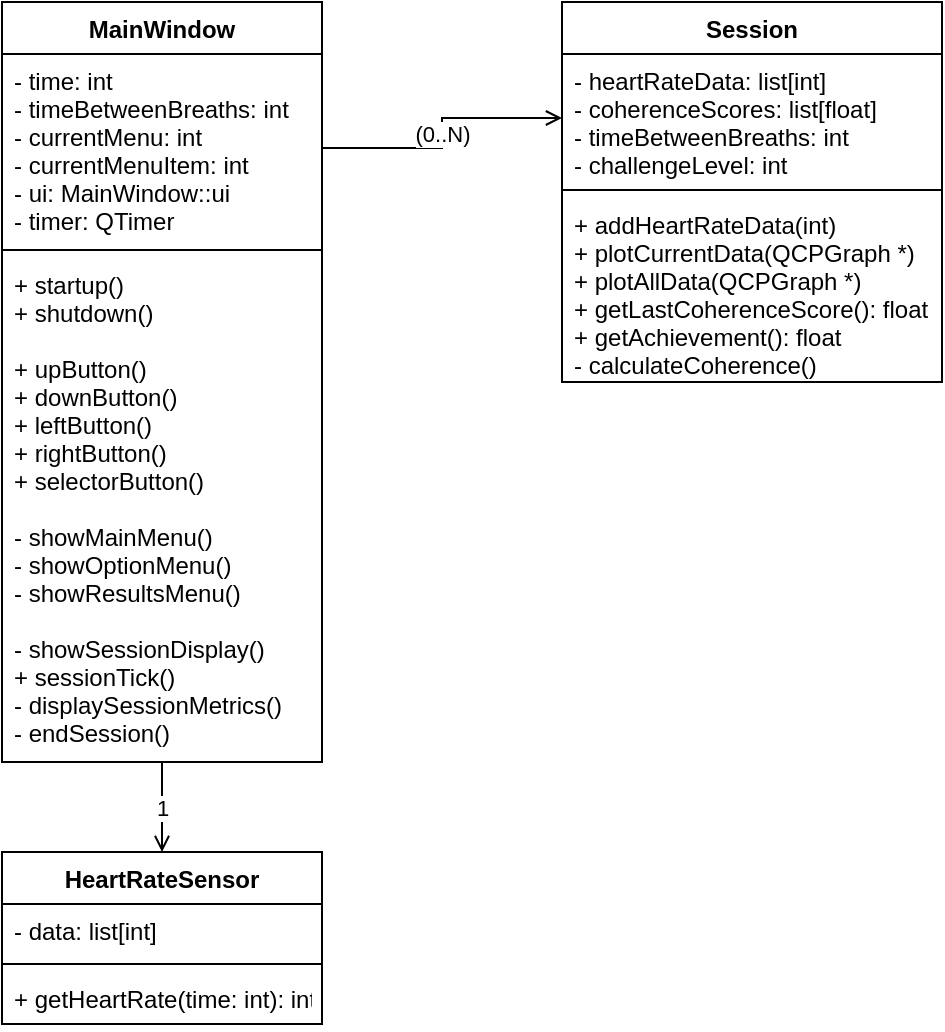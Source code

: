 <mxfile version="21.1.2" type="device" pages="3">
  <diagram name="ClassDiagram" id="OpX_t3y_IsBbCTH2UWJ8">
    <mxGraphModel dx="601" dy="855" grid="1" gridSize="10" guides="1" tooltips="1" connect="1" arrows="1" fold="1" page="1" pageScale="1" pageWidth="827" pageHeight="1169" math="0" shadow="0">
      <root>
        <mxCell id="0" />
        <mxCell id="1" parent="0" />
        <mxCell id="EWSRVD2sGRY8WV-Tls8I-1" value="MainWindow" style="swimlane;fontStyle=1;align=center;verticalAlign=top;childLayout=stackLayout;horizontal=1;startSize=26;horizontalStack=0;resizeParent=1;resizeParentMax=0;resizeLast=0;collapsible=1;marginBottom=0;" parent="1" vertex="1">
          <mxGeometry x="120" y="160" width="160" height="380" as="geometry" />
        </mxCell>
        <mxCell id="EWSRVD2sGRY8WV-Tls8I-2" value="- time: int&#xa;- timeBetweenBreaths: int&#xa;- currentMenu: int&#xa;- currentMenuItem: int&#xa;- ui: MainWindow::ui&#xa;- timer: QTimer" style="text;strokeColor=none;fillColor=none;align=left;verticalAlign=top;spacingLeft=4;spacingRight=4;overflow=hidden;rotatable=0;points=[[0,0.5],[1,0.5]];portConstraint=eastwest;" parent="EWSRVD2sGRY8WV-Tls8I-1" vertex="1">
          <mxGeometry y="26" width="160" height="94" as="geometry" />
        </mxCell>
        <mxCell id="EWSRVD2sGRY8WV-Tls8I-3" value="" style="line;strokeWidth=1;fillColor=none;align=left;verticalAlign=middle;spacingTop=-1;spacingLeft=3;spacingRight=3;rotatable=0;labelPosition=right;points=[];portConstraint=eastwest;strokeColor=inherit;" parent="EWSRVD2sGRY8WV-Tls8I-1" vertex="1">
          <mxGeometry y="120" width="160" height="8" as="geometry" />
        </mxCell>
        <mxCell id="EWSRVD2sGRY8WV-Tls8I-4" value="+ startup()&#xa;+ shutdown()&#xa;&#xa;+ upButton()&#xa;+ downButton()&#xa;+ leftButton()&#xa;+ rightButton()&#xa;+ selectorButton()&#xa;&#xa;- showMainMenu()&#xa;- showOptionMenu()&#xa;- showResultsMenu()&#xa;&#xa;- showSessionDisplay()&#xa;+ sessionTick()&#xa;- displaySessionMetrics()&#xa;- endSession()" style="text;strokeColor=none;fillColor=none;align=left;verticalAlign=top;spacingLeft=4;spacingRight=4;overflow=hidden;rotatable=0;points=[[0,0.5],[1,0.5]];portConstraint=eastwest;" parent="EWSRVD2sGRY8WV-Tls8I-1" vertex="1">
          <mxGeometry y="128" width="160" height="252" as="geometry" />
        </mxCell>
        <mxCell id="EWSRVD2sGRY8WV-Tls8I-5" value="Session" style="swimlane;fontStyle=1;align=center;verticalAlign=top;childLayout=stackLayout;horizontal=1;startSize=26;horizontalStack=0;resizeParent=1;resizeParentMax=0;resizeLast=0;collapsible=1;marginBottom=0;" parent="1" vertex="1">
          <mxGeometry x="400" y="160" width="190" height="190" as="geometry" />
        </mxCell>
        <mxCell id="EWSRVD2sGRY8WV-Tls8I-6" value="- heartRateData: list[int]&#xa;- coherenceScores: list[float]&#xa;- timeBetweenBreaths: int&#xa;- challengeLevel: int" style="text;strokeColor=none;fillColor=none;align=left;verticalAlign=top;spacingLeft=4;spacingRight=4;overflow=hidden;rotatable=0;points=[[0,0.5],[1,0.5]];portConstraint=eastwest;" parent="EWSRVD2sGRY8WV-Tls8I-5" vertex="1">
          <mxGeometry y="26" width="190" height="64" as="geometry" />
        </mxCell>
        <mxCell id="EWSRVD2sGRY8WV-Tls8I-7" value="" style="line;strokeWidth=1;fillColor=none;align=left;verticalAlign=middle;spacingTop=-1;spacingLeft=3;spacingRight=3;rotatable=0;labelPosition=right;points=[];portConstraint=eastwest;strokeColor=inherit;" parent="EWSRVD2sGRY8WV-Tls8I-5" vertex="1">
          <mxGeometry y="90" width="190" height="8" as="geometry" />
        </mxCell>
        <mxCell id="EWSRVD2sGRY8WV-Tls8I-8" value="+ addHeartRateData(int)&#xa;+ plotCurrentData(QCPGraph *)&#xa;+ plotAllData(QCPGraph *)&#xa;+ getLastCoherenceScore(): float&#xa;+ getAchievement(): float&#xa;- calculateCoherence()" style="text;strokeColor=none;fillColor=none;align=left;verticalAlign=top;spacingLeft=4;spacingRight=4;overflow=hidden;rotatable=0;points=[[0,0.5],[1,0.5]];portConstraint=eastwest;" parent="EWSRVD2sGRY8WV-Tls8I-5" vertex="1">
          <mxGeometry y="98" width="190" height="92" as="geometry" />
        </mxCell>
        <mxCell id="EWSRVD2sGRY8WV-Tls8I-9" value="HeartRateSensor" style="swimlane;fontStyle=1;align=center;verticalAlign=top;childLayout=stackLayout;horizontal=1;startSize=26;horizontalStack=0;resizeParent=1;resizeParentMax=0;resizeLast=0;collapsible=1;marginBottom=0;" parent="1" vertex="1">
          <mxGeometry x="120" y="585" width="160" height="86" as="geometry" />
        </mxCell>
        <mxCell id="EWSRVD2sGRY8WV-Tls8I-10" value="- data: list[int]" style="text;strokeColor=none;fillColor=none;align=left;verticalAlign=top;spacingLeft=4;spacingRight=4;overflow=hidden;rotatable=0;points=[[0,0.5],[1,0.5]];portConstraint=eastwest;" parent="EWSRVD2sGRY8WV-Tls8I-9" vertex="1">
          <mxGeometry y="26" width="160" height="26" as="geometry" />
        </mxCell>
        <mxCell id="EWSRVD2sGRY8WV-Tls8I-11" value="" style="line;strokeWidth=1;fillColor=none;align=left;verticalAlign=middle;spacingTop=-1;spacingLeft=3;spacingRight=3;rotatable=0;labelPosition=right;points=[];portConstraint=eastwest;strokeColor=inherit;" parent="EWSRVD2sGRY8WV-Tls8I-9" vertex="1">
          <mxGeometry y="52" width="160" height="8" as="geometry" />
        </mxCell>
        <mxCell id="EWSRVD2sGRY8WV-Tls8I-12" value="+ getHeartRate(time: int): int" style="text;strokeColor=none;fillColor=none;align=left;verticalAlign=top;spacingLeft=4;spacingRight=4;overflow=hidden;rotatable=0;points=[[0,0.5],[1,0.5]];portConstraint=eastwest;" parent="EWSRVD2sGRY8WV-Tls8I-9" vertex="1">
          <mxGeometry y="60" width="160" height="26" as="geometry" />
        </mxCell>
        <mxCell id="EWSRVD2sGRY8WV-Tls8I-13" value="1" style="endArrow=open;html=1;rounded=0;exitX=0.5;exitY=1;exitDx=0;exitDy=0;exitPerimeter=0;entryX=0.5;entryY=0;entryDx=0;entryDy=0;endFill=0;" parent="1" source="EWSRVD2sGRY8WV-Tls8I-4" target="EWSRVD2sGRY8WV-Tls8I-9" edge="1">
          <mxGeometry width="50" height="50" relative="1" as="geometry">
            <mxPoint x="390" y="460" as="sourcePoint" />
            <mxPoint x="440" y="410" as="targetPoint" />
          </mxGeometry>
        </mxCell>
        <mxCell id="EWSRVD2sGRY8WV-Tls8I-16" value="(0..N)" style="edgeStyle=orthogonalEdgeStyle;rounded=0;orthogonalLoop=1;jettySize=auto;html=1;exitX=1;exitY=0.5;exitDx=0;exitDy=0;entryX=0;entryY=0.5;entryDx=0;entryDy=0;endArrow=open;endFill=0;" parent="1" source="EWSRVD2sGRY8WV-Tls8I-2" target="EWSRVD2sGRY8WV-Tls8I-6" edge="1">
          <mxGeometry relative="1" as="geometry" />
        </mxCell>
      </root>
    </mxGraphModel>
  </diagram>
  <diagram id="rEQwderQvVyVt4K3aXXx" name="UC5">
    <mxGraphModel dx="601" dy="2024" grid="1" gridSize="10" guides="1" tooltips="1" connect="1" arrows="1" fold="1" page="1" pageScale="1" pageWidth="827" pageHeight="1169" math="0" shadow="0">
      <root>
        <mxCell id="0" />
        <mxCell id="1" parent="0" />
        <mxCell id="wbPpcksWbmJKP988ewk9-1" value="&lt;h1&gt;&lt;b&gt;Run Through a Session With a User (UC5)&lt;/b&gt;&lt;/h1&gt;" style="text;html=1;strokeColor=none;fillColor=none;align=left;verticalAlign=middle;whiteSpace=wrap;rounded=0;" vertex="1" parent="1">
          <mxGeometry width="510" height="30" as="geometry" />
        </mxCell>
        <mxCell id="wbPpcksWbmJKP988ewk9-2" value="User" style="rounded=0;whiteSpace=wrap;html=1;" vertex="1" parent="1">
          <mxGeometry y="40" width="80" height="40" as="geometry" />
        </mxCell>
        <mxCell id="wbPpcksWbmJKP988ewk9-3" value="SelectorButton" style="rounded=0;whiteSpace=wrap;html=1;" vertex="1" parent="1">
          <mxGeometry x="100" y="40" width="80" height="40" as="geometry" />
        </mxCell>
        <mxCell id="wbPpcksWbmJKP988ewk9-4" value="MainWindow" style="rounded=0;whiteSpace=wrap;html=1;" vertex="1" parent="1">
          <mxGeometry x="300" y="40" width="80" height="40" as="geometry" />
        </mxCell>
        <mxCell id="wbPpcksWbmJKP988ewk9-5" value="Session" style="rounded=0;whiteSpace=wrap;html=1;" vertex="1" parent="1">
          <mxGeometry x="400" y="40" width="80" height="40" as="geometry" />
        </mxCell>
        <mxCell id="wbPpcksWbmJKP988ewk9-6" value="HeartRate&lt;br&gt;Sensor" style="rounded=0;whiteSpace=wrap;html=1;" vertex="1" parent="1">
          <mxGeometry x="500" y="40" width="80" height="40" as="geometry" />
        </mxCell>
        <mxCell id="wbPpcksWbmJKP988ewk9-7" value="" style="endArrow=none;dashed=1;html=1;dashPattern=1 3;strokeWidth=2;rounded=0;entryX=0.5;entryY=1;entryDx=0;entryDy=0;" edge="1" parent="1" target="wbPpcksWbmJKP988ewk9-2">
          <mxGeometry width="50" height="50" relative="1" as="geometry">
            <mxPoint x="40" y="480" as="sourcePoint" />
            <mxPoint x="300" y="350" as="targetPoint" />
          </mxGeometry>
        </mxCell>
        <mxCell id="wbPpcksWbmJKP988ewk9-8" value="" style="endArrow=none;dashed=1;html=1;dashPattern=1 3;strokeWidth=2;rounded=0;entryX=0.5;entryY=1;entryDx=0;entryDy=0;" edge="1" parent="1" target="wbPpcksWbmJKP988ewk9-3">
          <mxGeometry width="50" height="50" relative="1" as="geometry">
            <mxPoint x="140" y="480" as="sourcePoint" />
            <mxPoint x="50" y="90" as="targetPoint" />
          </mxGeometry>
        </mxCell>
        <mxCell id="wbPpcksWbmJKP988ewk9-9" value="" style="endArrow=none;dashed=1;html=1;dashPattern=1 3;strokeWidth=2;rounded=0;entryX=0.5;entryY=1;entryDx=0;entryDy=0;" edge="1" parent="1" target="wbPpcksWbmJKP988ewk9-4">
          <mxGeometry width="50" height="50" relative="1" as="geometry">
            <mxPoint x="340" y="480" as="sourcePoint" />
            <mxPoint x="400" y="350" as="targetPoint" />
          </mxGeometry>
        </mxCell>
        <mxCell id="wbPpcksWbmJKP988ewk9-10" value="" style="endArrow=none;dashed=1;html=1;dashPattern=1 3;strokeWidth=2;rounded=0;entryX=0.5;entryY=1;entryDx=0;entryDy=0;" edge="1" parent="1" target="wbPpcksWbmJKP988ewk9-5">
          <mxGeometry width="50" height="50" relative="1" as="geometry">
            <mxPoint x="440" y="480" as="sourcePoint" />
            <mxPoint x="400" y="350" as="targetPoint" />
          </mxGeometry>
        </mxCell>
        <mxCell id="wbPpcksWbmJKP988ewk9-11" value="" style="endArrow=none;dashed=1;html=1;dashPattern=1 3;strokeWidth=2;rounded=0;entryX=0.5;entryY=1;entryDx=0;entryDy=0;" edge="1" parent="1" target="wbPpcksWbmJKP988ewk9-6">
          <mxGeometry width="50" height="50" relative="1" as="geometry">
            <mxPoint x="540" y="480" as="sourcePoint" />
            <mxPoint x="400" y="350" as="targetPoint" />
          </mxGeometry>
        </mxCell>
        <mxCell id="wbPpcksWbmJKP988ewk9-12" value="press()" style="endArrow=classic;html=1;rounded=0;" edge="1" parent="1">
          <mxGeometry width="50" height="50" relative="1" as="geometry">
            <mxPoint x="40" y="120" as="sourcePoint" />
            <mxPoint x="140" y="120" as="targetPoint" />
          </mxGeometry>
        </mxCell>
        <mxCell id="wbPpcksWbmJKP988ewk9-13" value="showSessionDisplay()" style="endArrow=classic;html=1;rounded=0;" edge="1" parent="1">
          <mxGeometry width="50" height="50" relative="1" as="geometry">
            <mxPoint x="140" y="140" as="sourcePoint" />
            <mxPoint x="340" y="140" as="targetPoint" />
          </mxGeometry>
        </mxCell>
        <mxCell id="wbPpcksWbmJKP988ewk9-15" value="QTimer" style="rounded=0;whiteSpace=wrap;html=1;" vertex="1" parent="1">
          <mxGeometry x="200" y="40" width="80" height="40" as="geometry" />
        </mxCell>
        <mxCell id="wbPpcksWbmJKP988ewk9-16" value="" style="endArrow=none;dashed=1;html=1;dashPattern=1 3;strokeWidth=2;rounded=0;entryX=0.5;entryY=1;entryDx=0;entryDy=0;" edge="1" parent="1" target="wbPpcksWbmJKP988ewk9-15">
          <mxGeometry width="50" height="50" relative="1" as="geometry">
            <mxPoint x="240" y="480" as="sourcePoint" />
            <mxPoint x="300" y="350" as="targetPoint" />
          </mxGeometry>
        </mxCell>
        <mxCell id="wbPpcksWbmJKP988ewk9-17" value="startTimer(1000)" style="endArrow=classic;html=1;rounded=0;" edge="1" parent="1">
          <mxGeometry width="50" height="50" relative="1" as="geometry">
            <mxPoint x="340" y="180" as="sourcePoint" />
            <mxPoint x="240" y="180" as="targetPoint" />
          </mxGeometry>
        </mxCell>
        <mxCell id="wbPpcksWbmJKP988ewk9-18" value="killTimer()" style="endArrow=classic;html=1;rounded=0;" edge="1" parent="1">
          <mxGeometry width="50" height="50" relative="1" as="geometry">
            <mxPoint x="340" y="400" as="sourcePoint" />
            <mxPoint x="240" y="400" as="targetPoint" />
          </mxGeometry>
        </mxCell>
        <mxCell id="wbPpcksWbmJKP988ewk9-19" value="press()" style="endArrow=classic;html=1;rounded=0;" edge="1" parent="1">
          <mxGeometry width="50" height="50" relative="1" as="geometry">
            <mxPoint x="40" y="360" as="sourcePoint" />
            <mxPoint x="140" y="360" as="targetPoint" />
          </mxGeometry>
        </mxCell>
        <mxCell id="wbPpcksWbmJKP988ewk9-22" value="&lt;div style=&quot;text-align: left;&quot;&gt;&lt;span style=&quot;text-align: center;&quot;&gt;showHeart&lt;/span&gt;&lt;span style=&quot;text-align: center;&quot;&gt;Rate&lt;/span&gt;&lt;/div&gt;&lt;div style=&quot;text-align: left;&quot;&gt;&lt;span style=&quot;text-align: center;&quot;&gt;Contact(true)&lt;/span&gt;&lt;/div&gt;" style="html=1;align=left;spacingLeft=2;endArrow=block;rounded=0;edgeStyle=orthogonalEdgeStyle;curved=0;rounded=0;" edge="1" parent="1">
          <mxGeometry relative="1" as="geometry">
            <mxPoint x="340" y="150" as="sourcePoint" />
            <Array as="points">
              <mxPoint x="360" y="150" />
              <mxPoint x="360" y="170" />
            </Array>
            <mxPoint x="340" y="170" as="targetPoint" />
          </mxGeometry>
        </mxCell>
        <mxCell id="wbPpcksWbmJKP988ewk9-23" value="endSession()" style="endArrow=classic;html=1;rounded=0;" edge="1" parent="1">
          <mxGeometry width="50" height="50" relative="1" as="geometry">
            <mxPoint x="140" y="380" as="sourcePoint" />
            <mxPoint x="340" y="380" as="targetPoint" />
          </mxGeometry>
        </mxCell>
        <mxCell id="wbPpcksWbmJKP988ewk9-24" value="&lt;div style=&quot;border-color: var(--border-color);&quot;&gt;showHeart&lt;span style=&quot;border-color: var(--border-color); text-align: center;&quot;&gt;Rate&lt;/span&gt;&lt;/div&gt;&lt;div style=&quot;border-color: var(--border-color);&quot;&gt;&lt;span style=&quot;border-color: var(--border-color); text-align: center;&quot;&gt;Contact(false)&lt;/span&gt;&lt;/div&gt;" style="html=1;align=left;spacingLeft=2;endArrow=block;rounded=0;edgeStyle=orthogonalEdgeStyle;curved=0;rounded=0;" edge="1" parent="1">
          <mxGeometry relative="1" as="geometry">
            <mxPoint x="340" y="420" as="sourcePoint" />
            <Array as="points">
              <mxPoint x="360" y="420" />
              <mxPoint x="360" y="440" />
            </Array>
            <mxPoint x="340" y="440" as="targetPoint" />
          </mxGeometry>
        </mxCell>
        <mxCell id="wbPpcksWbmJKP988ewk9-25" value="showResults&lt;br&gt;Menu() (UC7)" style="html=1;align=left;spacingLeft=2;endArrow=block;rounded=0;edgeStyle=orthogonalEdgeStyle;curved=0;rounded=0;" edge="1" parent="1">
          <mxGeometry relative="1" as="geometry">
            <mxPoint x="340" y="450" as="sourcePoint" />
            <Array as="points">
              <mxPoint x="360" y="450" />
              <mxPoint x="360" y="470" />
            </Array>
            <mxPoint x="340" y="470" as="targetPoint" />
          </mxGeometry>
        </mxCell>
        <mxCell id="wbPpcksWbmJKP988ewk9-26" value="sessionTick()" style="endArrow=classic;html=1;rounded=0;" edge="1" parent="1">
          <mxGeometry width="50" height="50" relative="1" as="geometry">
            <mxPoint x="240" y="220" as="sourcePoint" />
            <mxPoint x="340" y="220" as="targetPoint" />
          </mxGeometry>
        </mxCell>
        <mxCell id="wbPpcksWbmJKP988ewk9-28" value="getHeartRate()" style="endArrow=classic;html=1;rounded=0;" edge="1" parent="1">
          <mxGeometry width="50" height="50" relative="1" as="geometry">
            <mxPoint x="340" y="240" as="sourcePoint" />
            <mxPoint x="540" y="240" as="targetPoint" />
          </mxGeometry>
        </mxCell>
        <mxCell id="wbPpcksWbmJKP988ewk9-29" value="addHeartRate&lt;br&gt;Data()" style="endArrow=classic;html=1;rounded=0;" edge="1" parent="1">
          <mxGeometry width="50" height="50" relative="1" as="geometry">
            <mxPoint x="340" y="270" as="sourcePoint" />
            <mxPoint x="440" y="270" as="targetPoint" />
          </mxGeometry>
        </mxCell>
        <mxCell id="wbPpcksWbmJKP988ewk9-30" value="displaySession&lt;br&gt;Metrics() (UC6)" style="html=1;align=left;spacingLeft=2;endArrow=block;rounded=0;edgeStyle=orthogonalEdgeStyle;curved=0;rounded=0;" edge="1" parent="1">
          <mxGeometry relative="1" as="geometry">
            <mxPoint x="340" y="290" as="sourcePoint" />
            <Array as="points">
              <mxPoint x="360" y="290" />
              <mxPoint x="360" y="310" />
            </Array>
            <mxPoint x="340" y="310" as="targetPoint" />
          </mxGeometry>
        </mxCell>
        <mxCell id="wbPpcksWbmJKP988ewk9-31" value="" style="swimlane;startSize=0;" vertex="1" parent="1">
          <mxGeometry x="230" y="190" width="320" height="180" as="geometry" />
        </mxCell>
        <mxCell id="wbPpcksWbmJKP988ewk9-34" value="Loop until cancelled by user or out of heart rate data" style="rounded=0;whiteSpace=wrap;html=1;" vertex="1" parent="1">
          <mxGeometry x="370" y="200" width="160" height="30" as="geometry" />
        </mxCell>
        <mxCell id="wbPpcksWbmJKP988ewk9-35" value="endSession()" style="html=1;align=left;spacingLeft=2;endArrow=block;rounded=0;edgeStyle=orthogonalEdgeStyle;curved=0;rounded=0;" edge="1" parent="1">
          <mxGeometry x="-0.333" relative="1" as="geometry">
            <mxPoint x="340" y="330" as="sourcePoint" />
            <Array as="points">
              <mxPoint x="360" y="330" />
              <mxPoint x="360" y="380" />
            </Array>
            <mxPoint x="340" y="380" as="targetPoint" />
            <mxPoint as="offset" />
          </mxGeometry>
        </mxCell>
        <mxCell id="wbPpcksWbmJKP988ewk9-36" value="" style="swimlane;startSize=0;" vertex="1" parent="1">
          <mxGeometry x="330" y="250" width="200" height="70" as="geometry" />
        </mxCell>
        <mxCell id="wbPpcksWbmJKP988ewk9-37" value="If heart rate data available" style="rounded=0;whiteSpace=wrap;html=1;" vertex="1" parent="1">
          <mxGeometry x="445" y="260" width="80" height="30" as="geometry" />
        </mxCell>
        <mxCell id="wbPpcksWbmJKP988ewk9-38" value="" style="swimlane;startSize=0;" vertex="1" parent="1">
          <mxGeometry x="330" y="320" width="200" height="40" as="geometry" />
        </mxCell>
        <mxCell id="wbPpcksWbmJKP988ewk9-39" value="Else" style="rounded=0;whiteSpace=wrap;html=1;" vertex="1" parent="1">
          <mxGeometry x="445" y="325" width="80" height="30" as="geometry" />
        </mxCell>
      </root>
    </mxGraphModel>
  </diagram>
  <diagram name="UC6" id="37DUd6wpkK6otS7nliAc">
    <mxGraphModel dx="600" dy="2024" grid="1" gridSize="10" guides="1" tooltips="1" connect="1" arrows="1" fold="1" page="1" pageScale="1" pageWidth="827" pageHeight="1169" math="0" shadow="0">
      <root>
        <mxCell id="zIvu3KTd1xhMqoD5U1rH-0" />
        <mxCell id="zIvu3KTd1xhMqoD5U1rH-1" parent="zIvu3KTd1xhMqoD5U1rH-0" />
        <mxCell id="zIvu3KTd1xhMqoD5U1rH-2" value="&lt;h1&gt;&lt;b&gt;View Current Session Metrics (UC6)&lt;/b&gt;&lt;/h1&gt;" style="text;html=1;strokeColor=none;fillColor=none;align=left;verticalAlign=middle;whiteSpace=wrap;rounded=0;" vertex="1" parent="zIvu3KTd1xhMqoD5U1rH-1">
          <mxGeometry width="510" height="30" as="geometry" />
        </mxCell>
        <mxCell id="zIvu3KTd1xhMqoD5U1rH-5" value="MainWindow" style="rounded=0;whiteSpace=wrap;html=1;" vertex="1" parent="zIvu3KTd1xhMqoD5U1rH-1">
          <mxGeometry y="40" width="80" height="40" as="geometry" />
        </mxCell>
        <mxCell id="zIvu3KTd1xhMqoD5U1rH-6" value="Session" style="rounded=0;whiteSpace=wrap;html=1;" vertex="1" parent="zIvu3KTd1xhMqoD5U1rH-1">
          <mxGeometry x="120" y="40" width="80" height="40" as="geometry" />
        </mxCell>
        <mxCell id="zIvu3KTd1xhMqoD5U1rH-7" value="QCPGraph" style="rounded=0;whiteSpace=wrap;html=1;" vertex="1" parent="zIvu3KTd1xhMqoD5U1rH-1">
          <mxGeometry x="220" y="40" width="80" height="40" as="geometry" />
        </mxCell>
        <mxCell id="zIvu3KTd1xhMqoD5U1rH-10" value="" style="endArrow=none;dashed=1;html=1;dashPattern=1 3;strokeWidth=2;rounded=0;entryX=0.5;entryY=1;entryDx=0;entryDy=0;" edge="1" parent="zIvu3KTd1xhMqoD5U1rH-1" target="zIvu3KTd1xhMqoD5U1rH-5">
          <mxGeometry width="50" height="50" relative="1" as="geometry">
            <mxPoint x="40" y="480" as="sourcePoint" />
            <mxPoint x="100" y="350" as="targetPoint" />
          </mxGeometry>
        </mxCell>
        <mxCell id="zIvu3KTd1xhMqoD5U1rH-11" value="" style="endArrow=none;dashed=1;html=1;dashPattern=1 3;strokeWidth=2;rounded=0;entryX=0.5;entryY=1;entryDx=0;entryDy=0;" edge="1" parent="zIvu3KTd1xhMqoD5U1rH-1" target="zIvu3KTd1xhMqoD5U1rH-6">
          <mxGeometry width="50" height="50" relative="1" as="geometry">
            <mxPoint x="160" y="480" as="sourcePoint" />
            <mxPoint x="120" y="350" as="targetPoint" />
          </mxGeometry>
        </mxCell>
        <mxCell id="zIvu3KTd1xhMqoD5U1rH-12" value="" style="endArrow=none;dashed=1;html=1;dashPattern=1 3;strokeWidth=2;rounded=0;entryX=0.5;entryY=1;entryDx=0;entryDy=0;" edge="1" parent="zIvu3KTd1xhMqoD5U1rH-1" target="zIvu3KTd1xhMqoD5U1rH-7">
          <mxGeometry width="50" height="50" relative="1" as="geometry">
            <mxPoint x="260" y="480" as="sourcePoint" />
            <mxPoint x="120" y="350" as="targetPoint" />
          </mxGeometry>
        </mxCell>
        <mxCell id="nsFDWaCO8x3NayxRz3Up-0" value="Coherence&lt;br&gt;Light" style="rounded=0;whiteSpace=wrap;html=1;" vertex="1" parent="zIvu3KTd1xhMqoD5U1rH-1">
          <mxGeometry x="420" y="40" width="80" height="40" as="geometry" />
        </mxCell>
        <mxCell id="nsFDWaCO8x3NayxRz3Up-1" value="" style="endArrow=none;dashed=1;html=1;dashPattern=1 3;strokeWidth=2;rounded=0;entryX=0.5;entryY=1;entryDx=0;entryDy=0;" edge="1" parent="zIvu3KTd1xhMqoD5U1rH-1" target="nsFDWaCO8x3NayxRz3Up-0">
          <mxGeometry width="50" height="50" relative="1" as="geometry">
            <mxPoint x="460" y="480" as="sourcePoint" />
            <mxPoint x="320" y="350" as="targetPoint" />
          </mxGeometry>
        </mxCell>
        <mxCell id="nsFDWaCO8x3NayxRz3Up-2" value="Achievement label" style="rounded=0;whiteSpace=wrap;html=1;" vertex="1" parent="zIvu3KTd1xhMqoD5U1rH-1">
          <mxGeometry x="520" y="40" width="80" height="40" as="geometry" />
        </mxCell>
        <mxCell id="nsFDWaCO8x3NayxRz3Up-3" value="" style="endArrow=none;dashed=1;html=1;dashPattern=1 3;strokeWidth=2;rounded=0;entryX=0.5;entryY=1;entryDx=0;entryDy=0;" edge="1" parent="zIvu3KTd1xhMqoD5U1rH-1" target="nsFDWaCO8x3NayxRz3Up-2">
          <mxGeometry width="50" height="50" relative="1" as="geometry">
            <mxPoint x="560" y="480" as="sourcePoint" />
            <mxPoint x="420" y="350" as="targetPoint" />
          </mxGeometry>
        </mxCell>
        <mxCell id="nsFDWaCO8x3NayxRz3Up-4" value="Breath Meter" style="rounded=0;whiteSpace=wrap;html=1;" vertex="1" parent="zIvu3KTd1xhMqoD5U1rH-1">
          <mxGeometry x="625" y="45" width="80" height="40" as="geometry" />
        </mxCell>
        <mxCell id="nsFDWaCO8x3NayxRz3Up-5" value="" style="endArrow=none;dashed=1;html=1;dashPattern=1 3;strokeWidth=2;rounded=0;entryX=0.5;entryY=1;entryDx=0;entryDy=0;" edge="1" parent="zIvu3KTd1xhMqoD5U1rH-1" target="TBshB5OfLhWociZTtsWa-11">
          <mxGeometry width="50" height="50" relative="1" as="geometry">
            <mxPoint x="660" y="480" as="sourcePoint" />
            <mxPoint x="660" y="100" as="targetPoint" />
          </mxGeometry>
        </mxCell>
        <mxCell id="juEUFEFPWpamUN8hulnQ-6" value="Time Display" style="rounded=0;whiteSpace=wrap;html=1;" vertex="1" parent="zIvu3KTd1xhMqoD5U1rH-1">
          <mxGeometry x="320" y="40" width="80" height="40" as="geometry" />
        </mxCell>
        <mxCell id="juEUFEFPWpamUN8hulnQ-7" value="" style="endArrow=none;dashed=1;html=1;dashPattern=1 3;strokeWidth=2;rounded=0;entryX=0.5;entryY=1;entryDx=0;entryDy=0;" edge="1" parent="zIvu3KTd1xhMqoD5U1rH-1" target="juEUFEFPWpamUN8hulnQ-6">
          <mxGeometry width="50" height="50" relative="1" as="geometry">
            <mxPoint x="360" y="480" as="sourcePoint" />
            <mxPoint x="220" y="350" as="targetPoint" />
          </mxGeometry>
        </mxCell>
        <mxCell id="YtUiei3kSd8Ebv4hkEQM-0" value="plotCurrentData()" style="endArrow=classic;html=1;rounded=0;" edge="1" parent="zIvu3KTd1xhMqoD5U1rH-1">
          <mxGeometry width="50" height="50" relative="1" as="geometry">
            <mxPoint x="40" y="100" as="sourcePoint" />
            <mxPoint x="160" y="100" as="targetPoint" />
          </mxGeometry>
        </mxCell>
        <mxCell id="UjCGME2iiwWoIywilhro-0" value="setData()" style="endArrow=classic;html=1;rounded=0;" edge="1" parent="zIvu3KTd1xhMqoD5U1rH-1">
          <mxGeometry width="50" height="50" relative="1" as="geometry">
            <mxPoint x="160" y="120" as="sourcePoint" />
            <mxPoint x="260" y="120" as="targetPoint" />
          </mxGeometry>
        </mxCell>
        <mxCell id="TBshB5OfLhWociZTtsWa-0" value="&lt;div style=&quot;text-align: center;&quot;&gt;updateTime()&lt;/div&gt;" style="html=1;align=left;spacingLeft=2;endArrow=block;rounded=0;edgeStyle=orthogonalEdgeStyle;curved=0;rounded=0;" edge="1" parent="zIvu3KTd1xhMqoD5U1rH-1">
          <mxGeometry relative="1" as="geometry">
            <mxPoint x="40" y="140" as="sourcePoint" />
            <Array as="points">
              <mxPoint x="60" y="140" />
              <mxPoint x="60" y="160" />
            </Array>
            <mxPoint x="40" y="160" as="targetPoint" />
          </mxGeometry>
        </mxCell>
        <mxCell id="TBshB5OfLhWociZTtsWa-1" value="setText()" style="endArrow=classic;html=1;rounded=0;" edge="1" parent="zIvu3KTd1xhMqoD5U1rH-1">
          <mxGeometry width="50" height="50" relative="1" as="geometry">
            <mxPoint x="40" y="170" as="sourcePoint" />
            <mxPoint x="360" y="170" as="targetPoint" />
          </mxGeometry>
        </mxCell>
        <mxCell id="TBshB5OfLhWociZTtsWa-2" value="getLastCoherence&lt;br&gt;Score()" style="endArrow=classic;html=1;rounded=0;" edge="1" parent="zIvu3KTd1xhMqoD5U1rH-1">
          <mxGeometry width="50" height="50" relative="1" as="geometry">
            <mxPoint x="42.5" y="200" as="sourcePoint" />
            <mxPoint x="162.5" y="200" as="targetPoint" />
          </mxGeometry>
        </mxCell>
        <mxCell id="TBshB5OfLhWociZTtsWa-3" value="&lt;div style=&quot;text-align: center;&quot;&gt;setCoherence&lt;/div&gt;&lt;div style=&quot;text-align: center;&quot;&gt;Score()&lt;/div&gt;" style="html=1;align=left;spacingLeft=2;endArrow=block;rounded=0;edgeStyle=orthogonalEdgeStyle;curved=0;rounded=0;" edge="1" parent="zIvu3KTd1xhMqoD5U1rH-1">
          <mxGeometry relative="1" as="geometry">
            <mxPoint x="42.5" y="220" as="sourcePoint" />
            <Array as="points">
              <mxPoint x="62.5" y="220" />
              <mxPoint x="62.5" y="240" />
            </Array>
            <mxPoint x="42.5" y="240" as="targetPoint" />
          </mxGeometry>
        </mxCell>
        <mxCell id="TBshB5OfLhWociZTtsWa-4" value="setStyleSheet()" style="endArrow=classic;html=1;rounded=0;" edge="1" parent="zIvu3KTd1xhMqoD5U1rH-1">
          <mxGeometry width="50" height="50" relative="1" as="geometry">
            <mxPoint x="40" y="250" as="sourcePoint" />
            <mxPoint x="460" y="250" as="targetPoint" />
          </mxGeometry>
        </mxCell>
        <mxCell id="TBshB5OfLhWociZTtsWa-5" value="getAchievement()" style="endArrow=classic;html=1;rounded=0;" edge="1" parent="zIvu3KTd1xhMqoD5U1rH-1">
          <mxGeometry width="50" height="50" relative="1" as="geometry">
            <mxPoint x="40" y="270" as="sourcePoint" />
            <mxPoint x="160" y="270" as="targetPoint" />
          </mxGeometry>
        </mxCell>
        <mxCell id="TBshB5OfLhWociZTtsWa-6" value="&lt;div style=&quot;text-align: center;&quot;&gt;setAchievement()&lt;/div&gt;" style="html=1;align=left;spacingLeft=2;endArrow=block;rounded=0;edgeStyle=orthogonalEdgeStyle;curved=0;rounded=0;" edge="1" parent="zIvu3KTd1xhMqoD5U1rH-1">
          <mxGeometry relative="1" as="geometry">
            <mxPoint x="40" y="280" as="sourcePoint" />
            <Array as="points">
              <mxPoint x="60" y="280" />
              <mxPoint x="60" y="300" />
            </Array>
            <mxPoint x="40" y="300" as="targetPoint" />
          </mxGeometry>
        </mxCell>
        <mxCell id="TBshB5OfLhWociZTtsWa-7" value="setText()" style="endArrow=classic;html=1;rounded=0;" edge="1" parent="zIvu3KTd1xhMqoD5U1rH-1">
          <mxGeometry width="50" height="50" relative="1" as="geometry">
            <mxPoint x="40" y="310" as="sourcePoint" />
            <mxPoint x="560" y="310" as="targetPoint" />
          </mxGeometry>
        </mxCell>
        <mxCell id="TBshB5OfLhWociZTtsWa-8" value="" style="swimlane;startSize=0;" vertex="1" parent="zIvu3KTd1xhMqoD5U1rH-1">
          <mxGeometry x="30" y="260" width="540" height="60" as="geometry" />
        </mxCell>
        <mxCell id="TBshB5OfLhWociZTtsWa-9" value="If session time is a multiple of 5" style="rounded=0;whiteSpace=wrap;html=1;" vertex="1" parent="zIvu3KTd1xhMqoD5U1rH-1">
          <mxGeometry x="465" y="270" width="90" height="30" as="geometry" />
        </mxCell>
        <mxCell id="TBshB5OfLhWociZTtsWa-10" value="&lt;div style=&quot;text-align: center;&quot;&gt;breathPacerTick()&lt;/div&gt;" style="html=1;align=left;spacingLeft=2;endArrow=block;rounded=0;edgeStyle=orthogonalEdgeStyle;curved=0;rounded=0;" edge="1" parent="zIvu3KTd1xhMqoD5U1rH-1">
          <mxGeometry relative="1" as="geometry">
            <mxPoint x="40" y="330" as="sourcePoint" />
            <Array as="points">
              <mxPoint x="60" y="330" />
              <mxPoint x="60" y="350" />
            </Array>
            <mxPoint x="40" y="350" as="targetPoint" />
          </mxGeometry>
        </mxCell>
        <mxCell id="TBshB5OfLhWociZTtsWa-11" value="Breath Meter&lt;br&gt;Label" style="rounded=0;whiteSpace=wrap;html=1;" vertex="1" parent="zIvu3KTd1xhMqoD5U1rH-1">
          <mxGeometry x="620" y="40" width="80" height="40" as="geometry" />
        </mxCell>
        <mxCell id="TBshB5OfLhWociZTtsWa-12" value="setStyleSheet()" style="endArrow=classic;html=1;rounded=0;" edge="1" parent="zIvu3KTd1xhMqoD5U1rH-1">
          <mxGeometry width="50" height="50" relative="1" as="geometry">
            <mxPoint x="39" y="400" as="sourcePoint" />
            <mxPoint x="661" y="400" as="targetPoint" />
          </mxGeometry>
        </mxCell>
        <mxCell id="TBshB5OfLhWociZTtsWa-14" value="" style="swimlane;startSize=0;" vertex="1" parent="zIvu3KTd1xhMqoD5U1rH-1">
          <mxGeometry x="30" y="360" width="640" height="50" as="geometry" />
        </mxCell>
        <mxCell id="TBshB5OfLhWociZTtsWa-16" value="For every label in the bar" style="rounded=0;whiteSpace=wrap;html=1;" vertex="1" parent="zIvu3KTd1xhMqoD5U1rH-1">
          <mxGeometry x="510" y="370" width="140" height="20" as="geometry" />
        </mxCell>
        <mxCell id="TBshB5OfLhWociZTtsWa-17" value="&lt;div style=&quot;text-align: center;&quot;&gt;sessionTime++;&lt;/div&gt;" style="html=1;align=left;spacingLeft=2;endArrow=block;rounded=0;edgeStyle=orthogonalEdgeStyle;curved=0;rounded=0;" edge="1" parent="zIvu3KTd1xhMqoD5U1rH-1">
          <mxGeometry relative="1" as="geometry">
            <mxPoint x="40" y="420" as="sourcePoint" />
            <Array as="points">
              <mxPoint x="60" y="420" />
              <mxPoint x="60" y="440" />
            </Array>
            <mxPoint x="40" y="440" as="targetPoint" />
            <mxPoint as="offset" />
          </mxGeometry>
        </mxCell>
      </root>
    </mxGraphModel>
  </diagram>
</mxfile>
